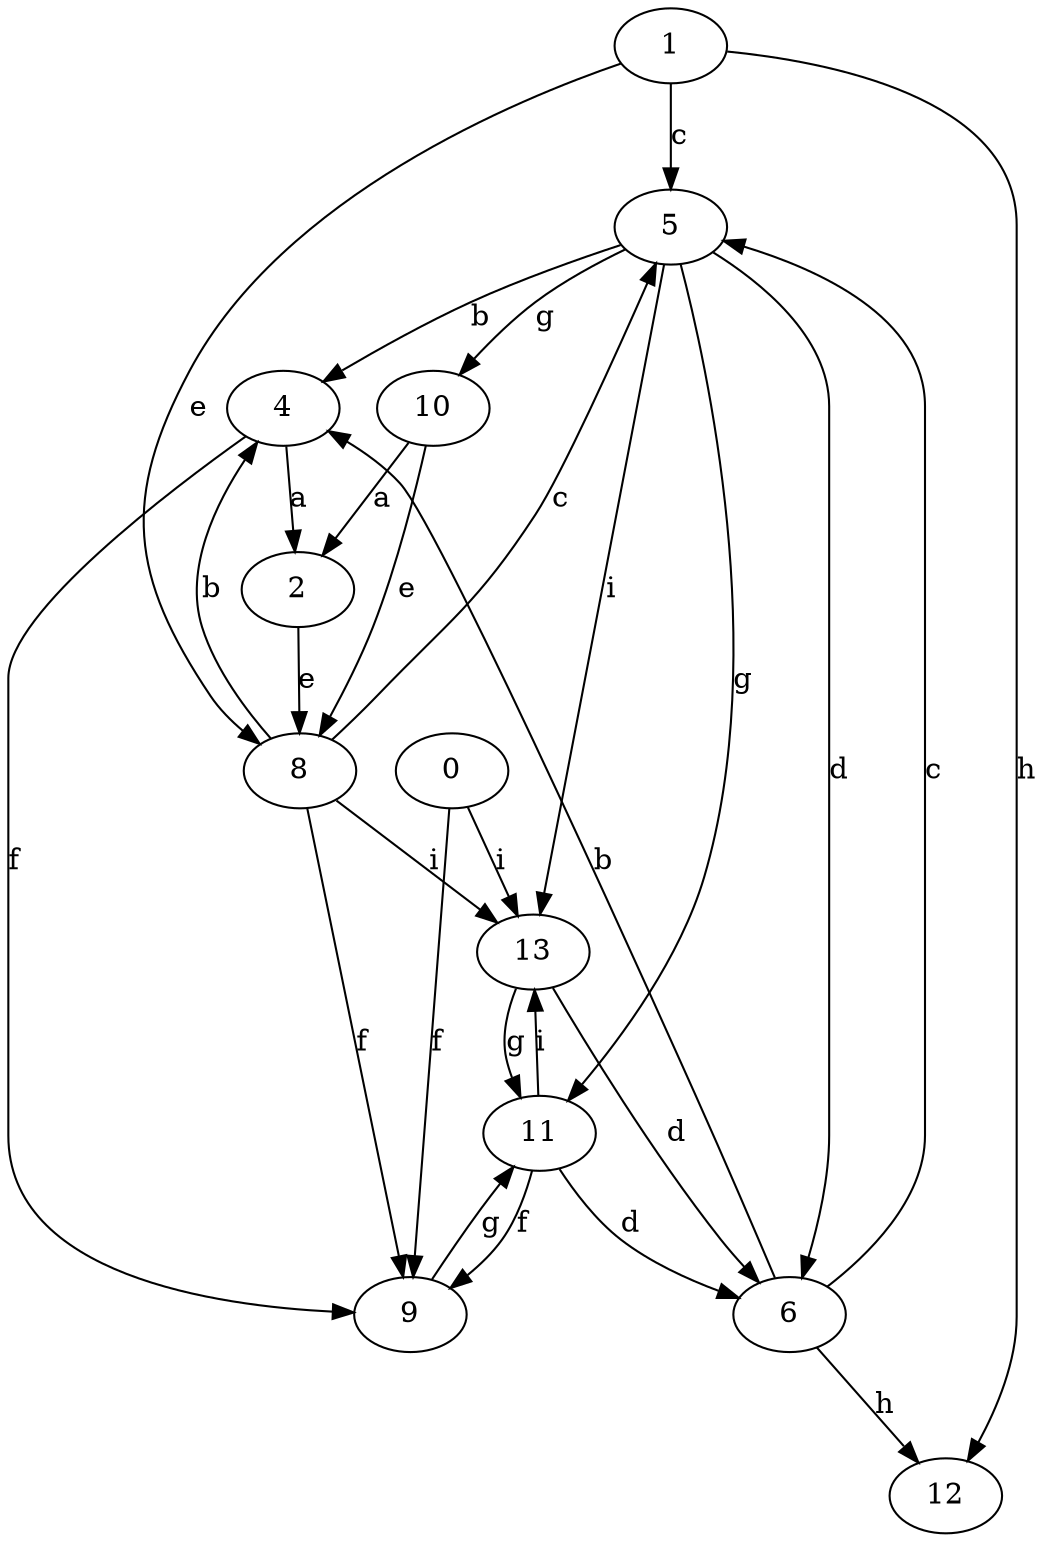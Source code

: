 strict digraph  {
1;
2;
4;
5;
6;
0;
8;
9;
10;
11;
12;
13;
1 -> 5  [label=c];
1 -> 8  [label=e];
1 -> 12  [label=h];
2 -> 8  [label=e];
4 -> 2  [label=a];
4 -> 9  [label=f];
5 -> 4  [label=b];
5 -> 6  [label=d];
5 -> 10  [label=g];
5 -> 11  [label=g];
5 -> 13  [label=i];
6 -> 4  [label=b];
6 -> 5  [label=c];
6 -> 12  [label=h];
0 -> 9  [label=f];
0 -> 13  [label=i];
8 -> 4  [label=b];
8 -> 5  [label=c];
8 -> 9  [label=f];
8 -> 13  [label=i];
9 -> 11  [label=g];
10 -> 2  [label=a];
10 -> 8  [label=e];
11 -> 6  [label=d];
11 -> 9  [label=f];
11 -> 13  [label=i];
13 -> 6  [label=d];
13 -> 11  [label=g];
}
